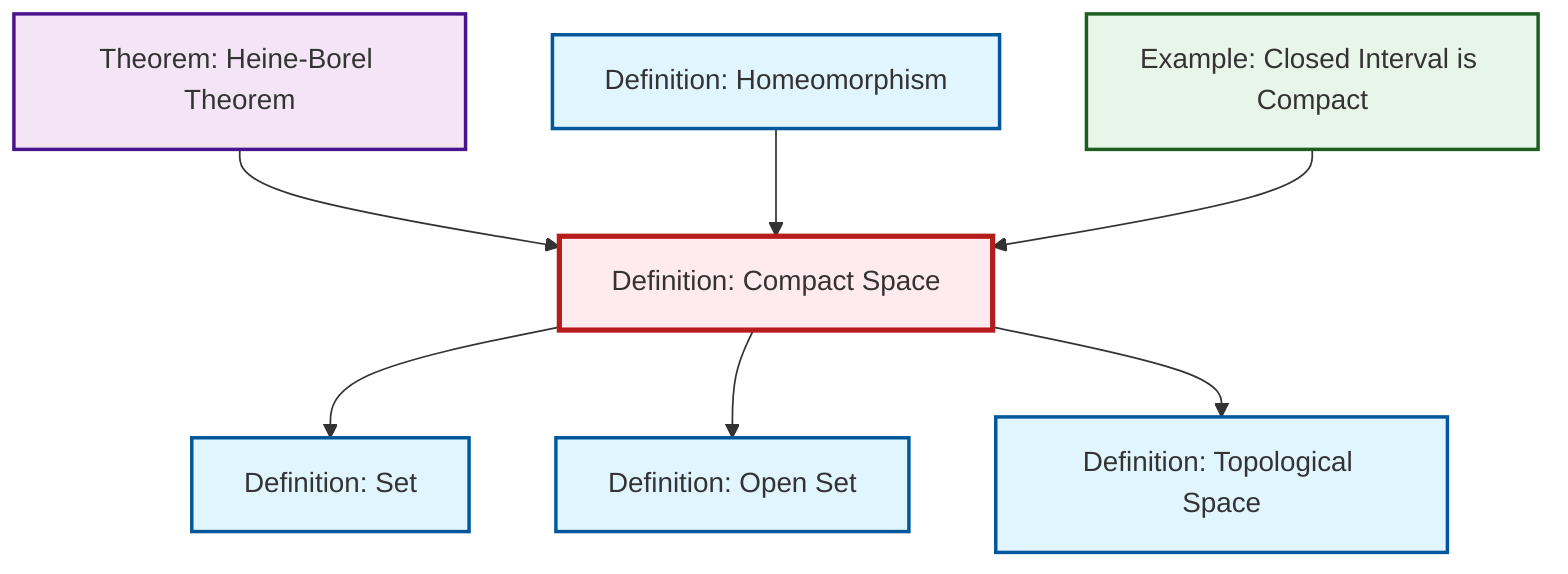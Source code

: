 graph TD
    classDef definition fill:#e1f5fe,stroke:#01579b,stroke-width:2px
    classDef theorem fill:#f3e5f5,stroke:#4a148c,stroke-width:2px
    classDef axiom fill:#fff3e0,stroke:#e65100,stroke-width:2px
    classDef example fill:#e8f5e9,stroke:#1b5e20,stroke-width:2px
    classDef current fill:#ffebee,stroke:#b71c1c,stroke-width:3px
    thm-heine-borel["Theorem: Heine-Borel Theorem"]:::theorem
    def-compact["Definition: Compact Space"]:::definition
    def-open-set["Definition: Open Set"]:::definition
    def-topological-space["Definition: Topological Space"]:::definition
    def-set["Definition: Set"]:::definition
    def-homeomorphism["Definition: Homeomorphism"]:::definition
    ex-closed-interval-compact["Example: Closed Interval is Compact"]:::example
    def-compact --> def-set
    def-compact --> def-open-set
    thm-heine-borel --> def-compact
    def-homeomorphism --> def-compact
    def-compact --> def-topological-space
    ex-closed-interval-compact --> def-compact
    class def-compact current
